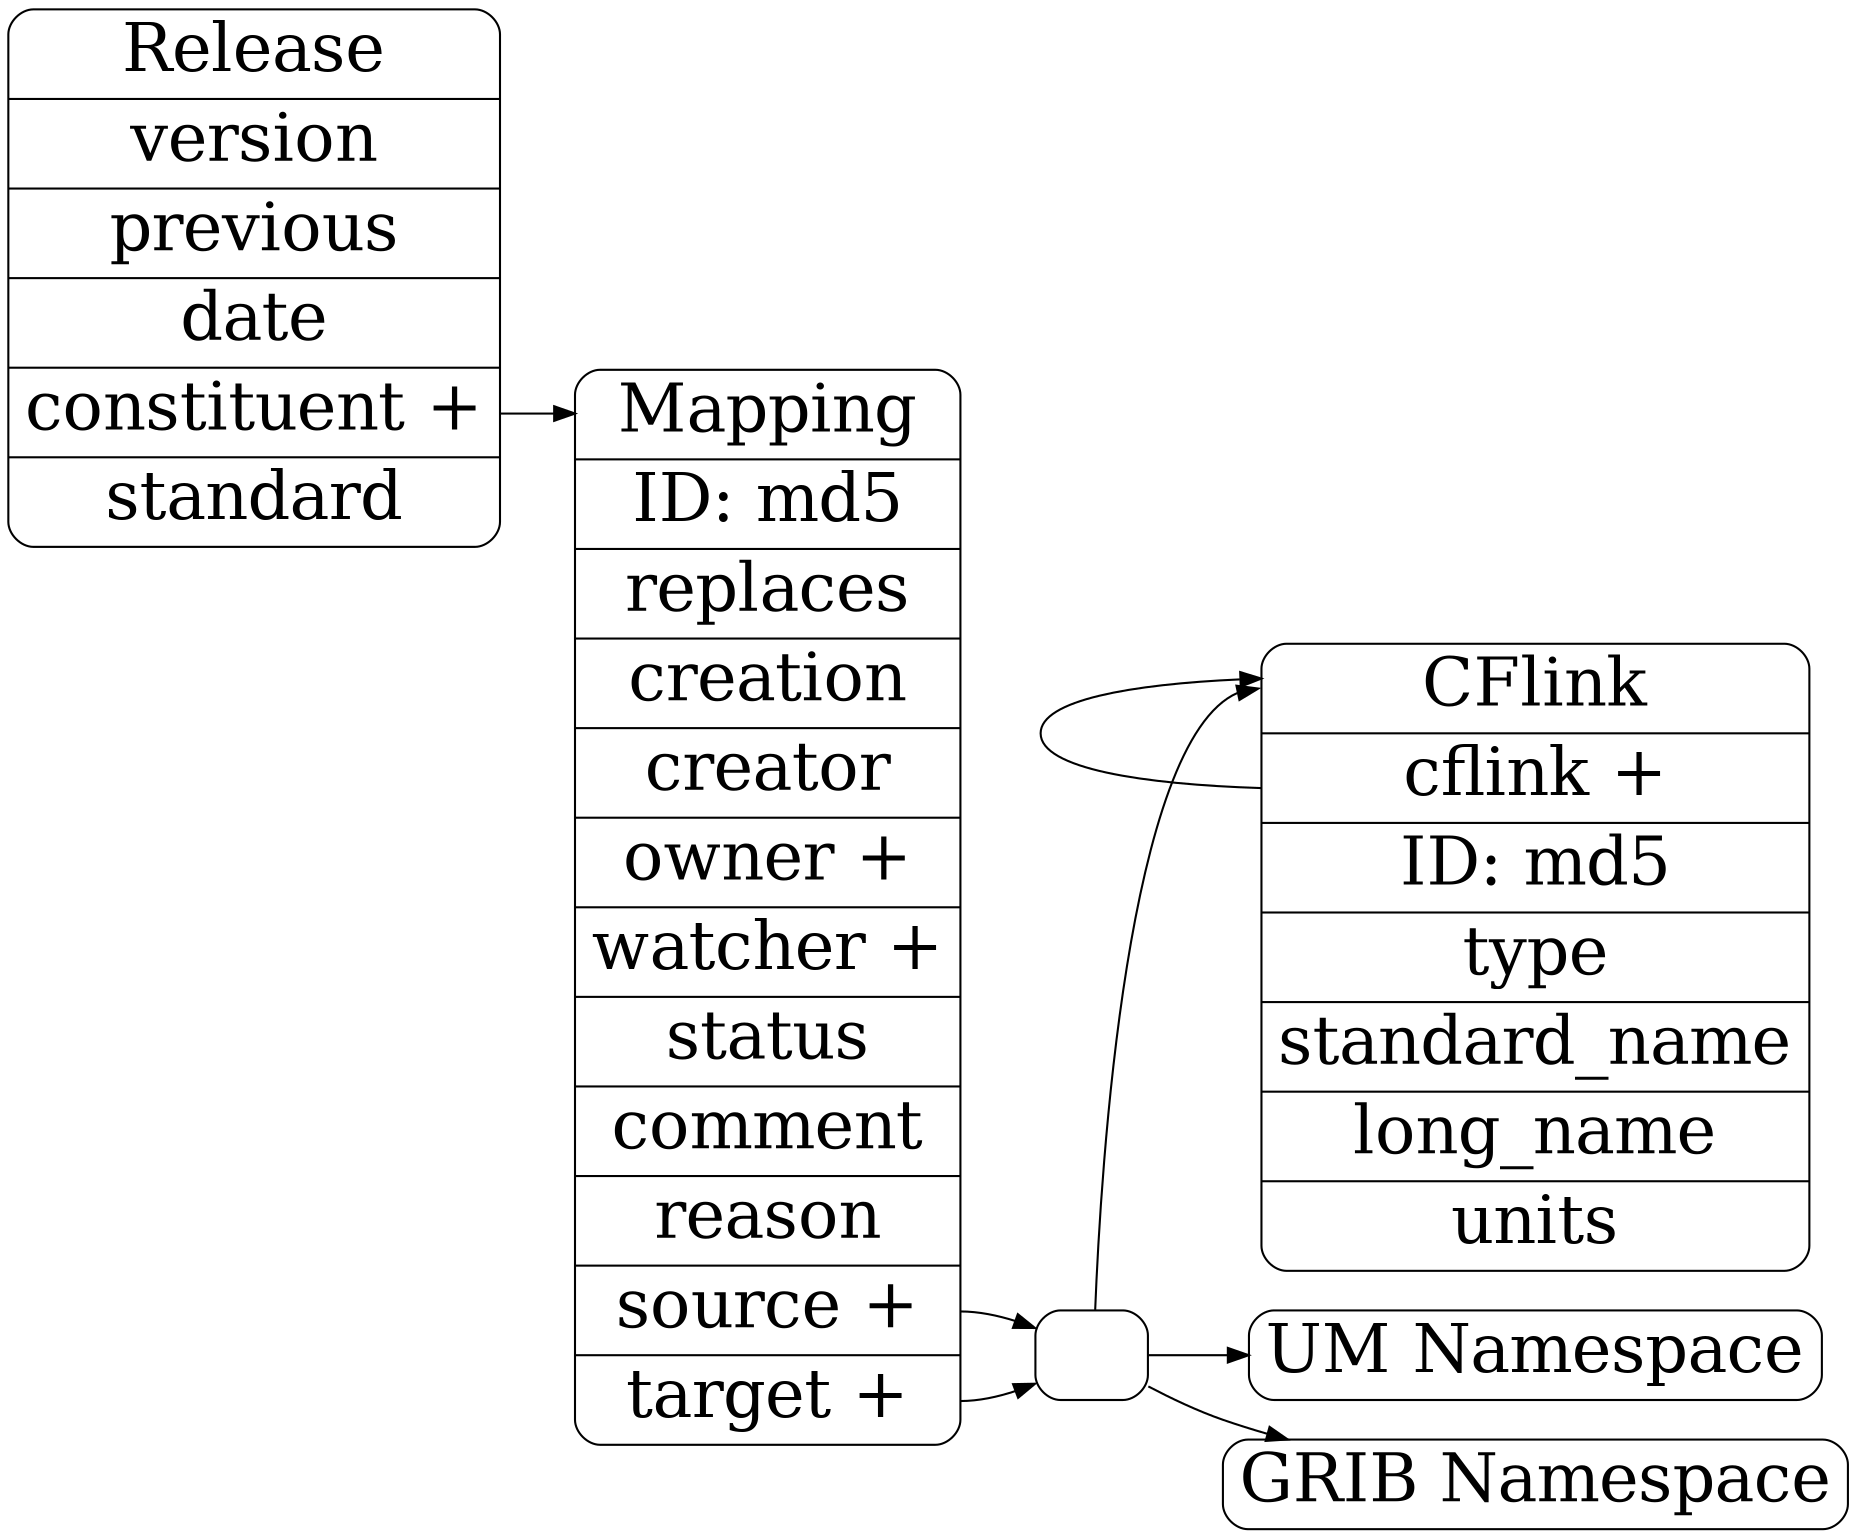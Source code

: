digraph records {

## basic setup 

   	rankdir = LR;
        node [
        fontsize = 32,
        shape = Mrecord
        ];

        edge [
        fontsize = 24
        ];

## class definitions

   	cflink [
	label = "<title> CFlink |<cflink>cflink + |ID: md5 |<type>type |<sn>standard_name |<ln>long_name |<units>units"
	];


	mapping [
	label = "<title> Mapping |ID: md5 |replaces |creation |creator |owner + |watcher + |status |comment |reason |<source> source + |<target> target +"
	];

	formitem [
	label = ""
	];

	release [
	label = "<title> Release |version|previous|date|<con>constituent + |standard"
	];


	um [
	label = "UM Namespace"
	];

	grib [
	label = "GRIB Namespace"
	];



## relations

	release:con -> mapping:title

	mapping:source -> formitem

	mapping:target -> formitem

	formitem -> um

	formitem -> grib

	formitem -> cflink:title

	cflink:cflink -> cflink:title 

}
